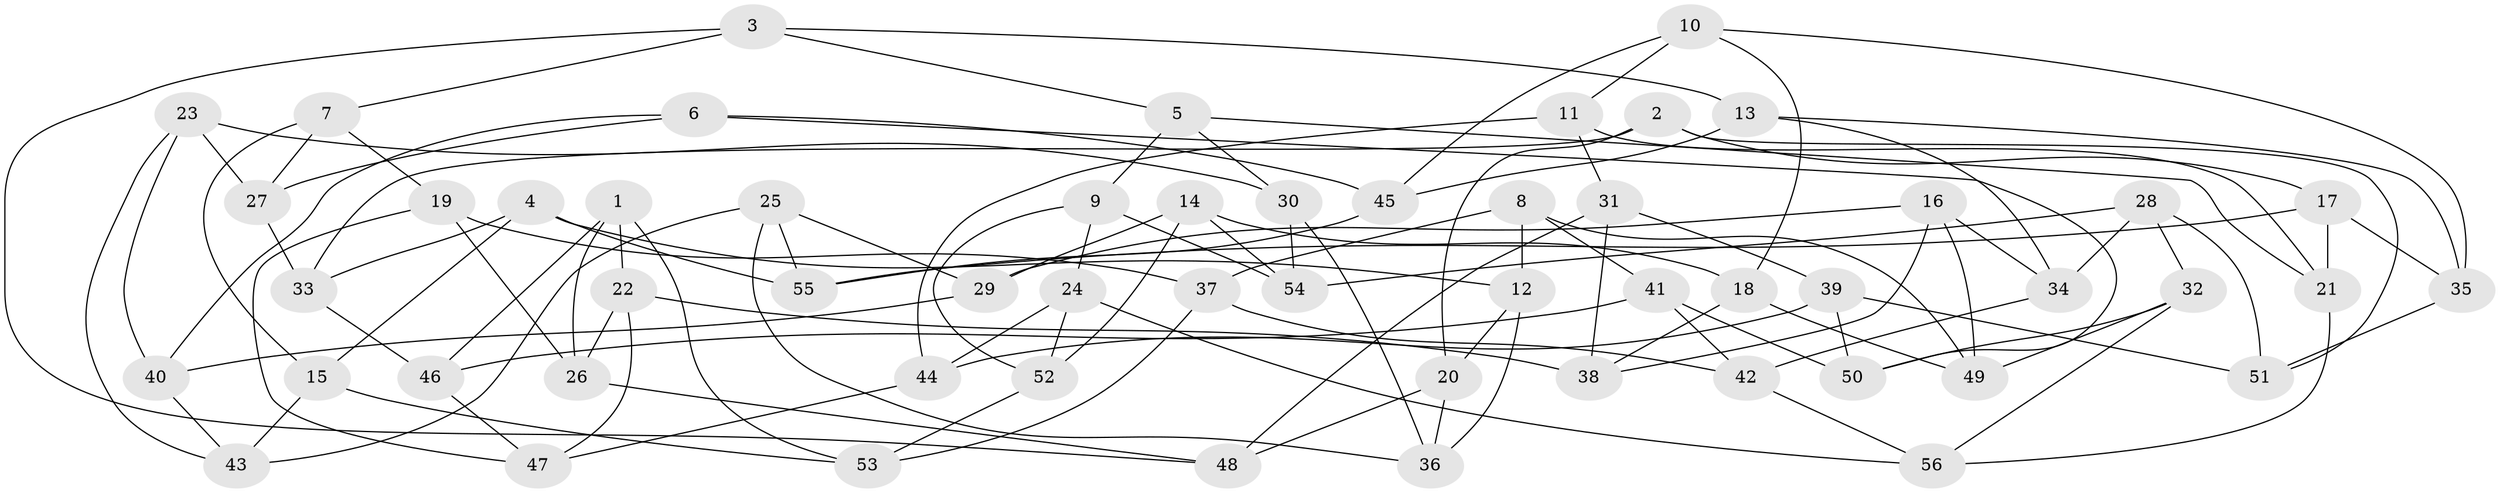 // coarse degree distribution, {5: 0.23529411764705882, 7: 0.29411764705882354, 3: 0.058823529411764705, 8: 0.11764705882352941, 6: 0.29411764705882354}
// Generated by graph-tools (version 1.1) at 2025/38/03/04/25 23:38:04]
// undirected, 56 vertices, 112 edges
graph export_dot {
  node [color=gray90,style=filled];
  1;
  2;
  3;
  4;
  5;
  6;
  7;
  8;
  9;
  10;
  11;
  12;
  13;
  14;
  15;
  16;
  17;
  18;
  19;
  20;
  21;
  22;
  23;
  24;
  25;
  26;
  27;
  28;
  29;
  30;
  31;
  32;
  33;
  34;
  35;
  36;
  37;
  38;
  39;
  40;
  41;
  42;
  43;
  44;
  45;
  46;
  47;
  48;
  49;
  50;
  51;
  52;
  53;
  54;
  55;
  56;
  1 -- 53;
  1 -- 46;
  1 -- 26;
  1 -- 22;
  2 -- 17;
  2 -- 20;
  2 -- 51;
  2 -- 33;
  3 -- 7;
  3 -- 48;
  3 -- 5;
  3 -- 13;
  4 -- 55;
  4 -- 15;
  4 -- 33;
  4 -- 12;
  5 -- 30;
  5 -- 9;
  5 -- 21;
  6 -- 50;
  6 -- 27;
  6 -- 40;
  6 -- 45;
  7 -- 19;
  7 -- 27;
  7 -- 15;
  8 -- 41;
  8 -- 37;
  8 -- 12;
  8 -- 49;
  9 -- 54;
  9 -- 52;
  9 -- 24;
  10 -- 11;
  10 -- 45;
  10 -- 35;
  10 -- 18;
  11 -- 44;
  11 -- 31;
  11 -- 21;
  12 -- 36;
  12 -- 20;
  13 -- 35;
  13 -- 34;
  13 -- 45;
  14 -- 54;
  14 -- 52;
  14 -- 18;
  14 -- 29;
  15 -- 53;
  15 -- 43;
  16 -- 29;
  16 -- 34;
  16 -- 49;
  16 -- 38;
  17 -- 21;
  17 -- 55;
  17 -- 35;
  18 -- 38;
  18 -- 49;
  19 -- 47;
  19 -- 26;
  19 -- 37;
  20 -- 48;
  20 -- 36;
  21 -- 56;
  22 -- 38;
  22 -- 47;
  22 -- 26;
  23 -- 30;
  23 -- 40;
  23 -- 27;
  23 -- 43;
  24 -- 52;
  24 -- 44;
  24 -- 56;
  25 -- 36;
  25 -- 55;
  25 -- 29;
  25 -- 43;
  26 -- 48;
  27 -- 33;
  28 -- 34;
  28 -- 54;
  28 -- 51;
  28 -- 32;
  29 -- 40;
  30 -- 54;
  30 -- 36;
  31 -- 39;
  31 -- 48;
  31 -- 38;
  32 -- 50;
  32 -- 56;
  32 -- 49;
  33 -- 46;
  34 -- 42;
  35 -- 51;
  37 -- 42;
  37 -- 53;
  39 -- 44;
  39 -- 51;
  39 -- 50;
  40 -- 43;
  41 -- 42;
  41 -- 50;
  41 -- 46;
  42 -- 56;
  44 -- 47;
  45 -- 55;
  46 -- 47;
  52 -- 53;
}
